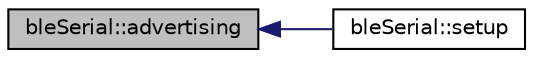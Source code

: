 digraph "bleSerial::advertising"
{
  edge [fontname="Helvetica",fontsize="10",labelfontname="Helvetica",labelfontsize="10"];
  node [fontname="Helvetica",fontsize="10",shape=record];
  rankdir="LR";
  Node1 [label="bleSerial::advertising",height=0.2,width=0.4,color="black", fillcolor="grey75", style="filled" fontcolor="black"];
  Node1 -> Node2 [dir="back",color="midnightblue",fontsize="10",style="solid",fontname="Helvetica"];
  Node2 [label="bleSerial::setup",height=0.2,width=0.4,color="black", fillcolor="white", style="filled",URL="$d7/d03/classble_serial.html#acc1e214474c9e98705fb7f363a3eee74"];
}
